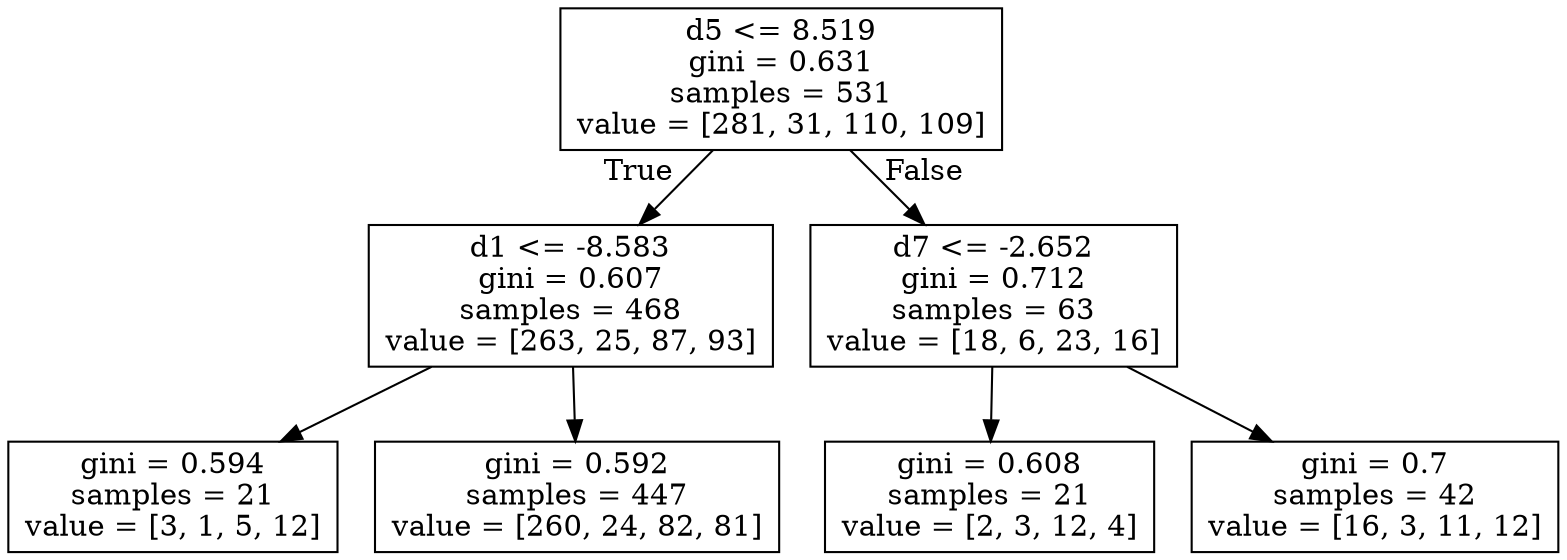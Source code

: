 digraph Tree {
node [shape=box] ;
0 [label="d5 <= 8.519\ngini = 0.631\nsamples = 531\nvalue = [281, 31, 110, 109]"] ;
1 [label="d1 <= -8.583\ngini = 0.607\nsamples = 468\nvalue = [263, 25, 87, 93]"] ;
0 -> 1 [labeldistance=2.5, labelangle=45, headlabel="True"] ;
2 [label="gini = 0.594\nsamples = 21\nvalue = [3, 1, 5, 12]"] ;
1 -> 2 ;
3 [label="gini = 0.592\nsamples = 447\nvalue = [260, 24, 82, 81]"] ;
1 -> 3 ;
4 [label="d7 <= -2.652\ngini = 0.712\nsamples = 63\nvalue = [18, 6, 23, 16]"] ;
0 -> 4 [labeldistance=2.5, labelangle=-45, headlabel="False"] ;
5 [label="gini = 0.608\nsamples = 21\nvalue = [2, 3, 12, 4]"] ;
4 -> 5 ;
6 [label="gini = 0.7\nsamples = 42\nvalue = [16, 3, 11, 12]"] ;
4 -> 6 ;
}